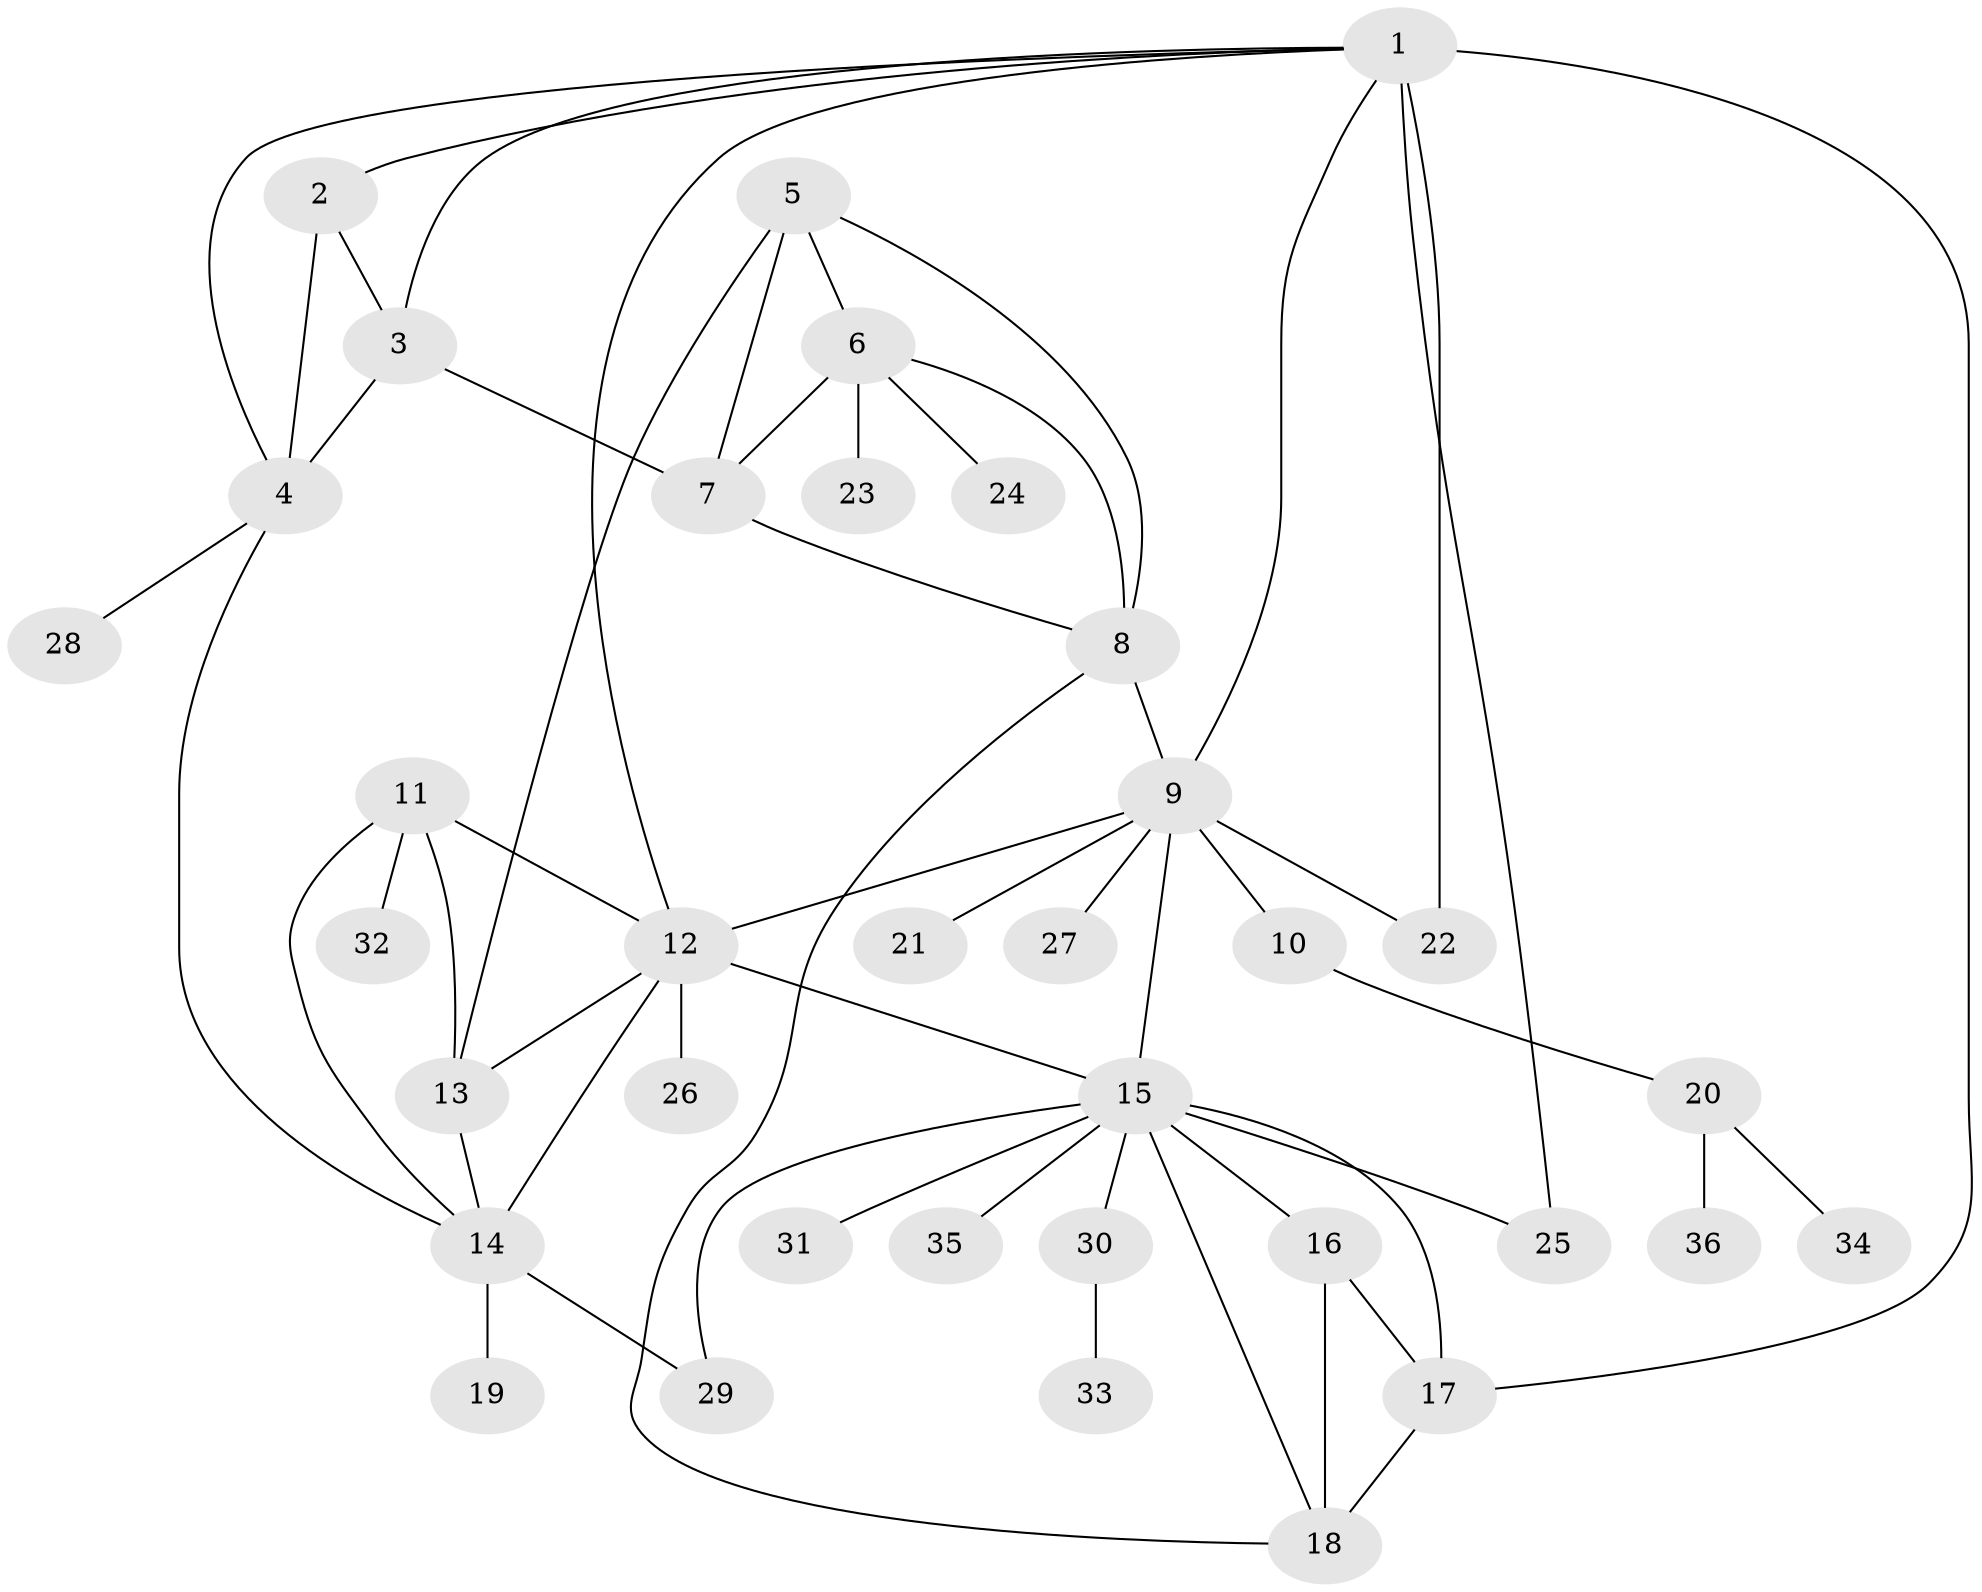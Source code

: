 // original degree distribution, {13: 0.011235955056179775, 6: 0.0449438202247191, 7: 0.0449438202247191, 4: 0.033707865168539325, 5: 0.033707865168539325, 8: 0.02247191011235955, 3: 0.0449438202247191, 9: 0.011235955056179775, 11: 0.02247191011235955, 1: 0.5955056179775281, 2: 0.1348314606741573}
// Generated by graph-tools (version 1.1) at 2025/52/03/04/25 22:52:18]
// undirected, 36 vertices, 57 edges
graph export_dot {
  node [color=gray90,style=filled];
  1;
  2;
  3;
  4;
  5;
  6;
  7;
  8;
  9;
  10;
  11;
  12;
  13;
  14;
  15;
  16;
  17;
  18;
  19;
  20;
  21;
  22;
  23;
  24;
  25;
  26;
  27;
  28;
  29;
  30;
  31;
  32;
  33;
  34;
  35;
  36;
  1 -- 2 [weight=1.0];
  1 -- 3 [weight=1.0];
  1 -- 4 [weight=1.0];
  1 -- 9 [weight=1.0];
  1 -- 12 [weight=1.0];
  1 -- 17 [weight=1.0];
  1 -- 22 [weight=5.0];
  1 -- 25 [weight=1.0];
  2 -- 3 [weight=1.0];
  2 -- 4 [weight=1.0];
  3 -- 4 [weight=3.0];
  3 -- 7 [weight=1.0];
  4 -- 14 [weight=1.0];
  4 -- 28 [weight=1.0];
  5 -- 6 [weight=1.0];
  5 -- 7 [weight=1.0];
  5 -- 8 [weight=1.0];
  5 -- 13 [weight=1.0];
  6 -- 7 [weight=1.0];
  6 -- 8 [weight=1.0];
  6 -- 23 [weight=1.0];
  6 -- 24 [weight=1.0];
  7 -- 8 [weight=2.0];
  8 -- 9 [weight=2.0];
  8 -- 18 [weight=1.0];
  9 -- 10 [weight=3.0];
  9 -- 12 [weight=1.0];
  9 -- 15 [weight=1.0];
  9 -- 21 [weight=1.0];
  9 -- 22 [weight=1.0];
  9 -- 27 [weight=1.0];
  10 -- 20 [weight=1.0];
  11 -- 12 [weight=1.0];
  11 -- 13 [weight=1.0];
  11 -- 14 [weight=1.0];
  11 -- 32 [weight=1.0];
  12 -- 13 [weight=1.0];
  12 -- 14 [weight=1.0];
  12 -- 15 [weight=1.0];
  12 -- 26 [weight=1.0];
  13 -- 14 [weight=1.0];
  14 -- 19 [weight=1.0];
  14 -- 29 [weight=3.0];
  15 -- 16 [weight=1.0];
  15 -- 17 [weight=1.0];
  15 -- 18 [weight=1.0];
  15 -- 25 [weight=1.0];
  15 -- 29 [weight=1.0];
  15 -- 30 [weight=1.0];
  15 -- 31 [weight=1.0];
  15 -- 35 [weight=1.0];
  16 -- 17 [weight=1.0];
  16 -- 18 [weight=7.0];
  17 -- 18 [weight=1.0];
  20 -- 34 [weight=1.0];
  20 -- 36 [weight=1.0];
  30 -- 33 [weight=1.0];
}
